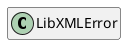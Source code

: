 @startuml
set namespaceSeparator \\
hide members
hide << alias >> circle

class LibXMLError
@enduml
